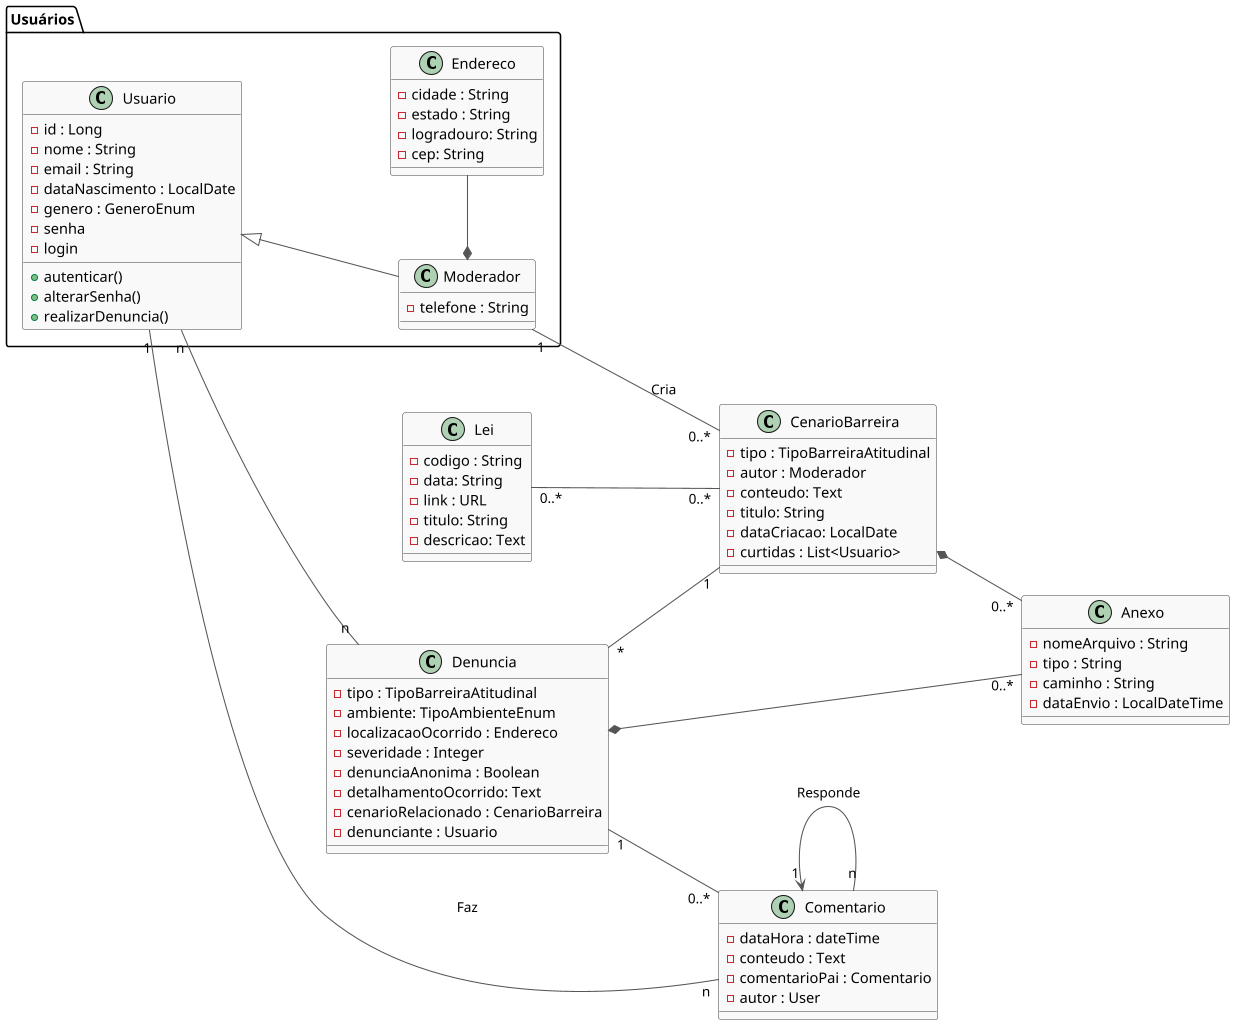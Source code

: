 @startuml
' https://plantuml.com/class-diagram

skinparam Dpi 100
skinparam Nodesep 80
skinparam Ranksep 80
skinparam classBackgroundColor #F9F9F9
skinparam classBorderColor #444444
skinparam classArrowColor #555555
skinparam noteBackgroundColor #FFF9C4
skinparam noteBorderColor #E0E0E0
skinparam groupInheritance 2

left to right direction

package "Usuários" {

    class Usuario {
        - id : Long
        - nome : String
        - email : String
        - dataNascimento : LocalDate
        - genero : GeneroEnum
        - senha
        - login
        + autenticar()
        + alterarSenha()
        + realizarDenuncia()
    }

     class Moderador {
        - telefone : String
    }

    class Endereco {
        - cidade : String
        - estado : String
        - logradouro: String
        - cep: String
    }
}

class CenarioBarreira {
    - tipo : TipoBarreiraAtitudinal
    - autor : Moderador
    - conteudo: Text
    - titulo: String
    - dataCriacao: LocalDate
    - curtidas : List<Usuario>
}

class Lei {
    - codigo : String
    - data: String
    - link : URL
    - titulo: String
    - descricao: Text
}

class Comentario {
    - dataHora : dateTime
    - conteudo : Text
    - comentarioPai : Comentario
    - autor : User
}


class Denuncia {
    - tipo : TipoBarreiraAtitudinal
    - ambiente: TipoAmbienteEnum
    - localizacaoOcorrido : Endereco
    - severidade : Integer
    - denunciaAnonima : Boolean
    - detalhamentoOcorrido: Text
    - cenarioRelacionado : CenarioBarreira
    - denunciante : Usuario
}

class Anexo {
    - nomeArquivo : String
    - tipo : String
    - caminho : String
    - dataEnvio : LocalDateTime
}



'Herança de Pessoa
'Pessoa <|-- Usuario
Usuario <|-- Moderador
Usuario "n" -- "n" Denuncia

Comentario "1" <-- "n" Comentario : "Responde"
Comentario "n" -- "1" Usuario : "Faz"

Moderador *- Endereco
Moderador "1"  -- "0..*" CenarioBarreira : "Cria"

Denuncia "*" -- "1" CenarioBarreira
Denuncia "1" -- "0..*" Comentario
Lei "0..*" -- "0..*" CenarioBarreira

Denuncia *-- "0..*" Anexo
CenarioBarreira *-- "0..*" Anexo

@enduml

